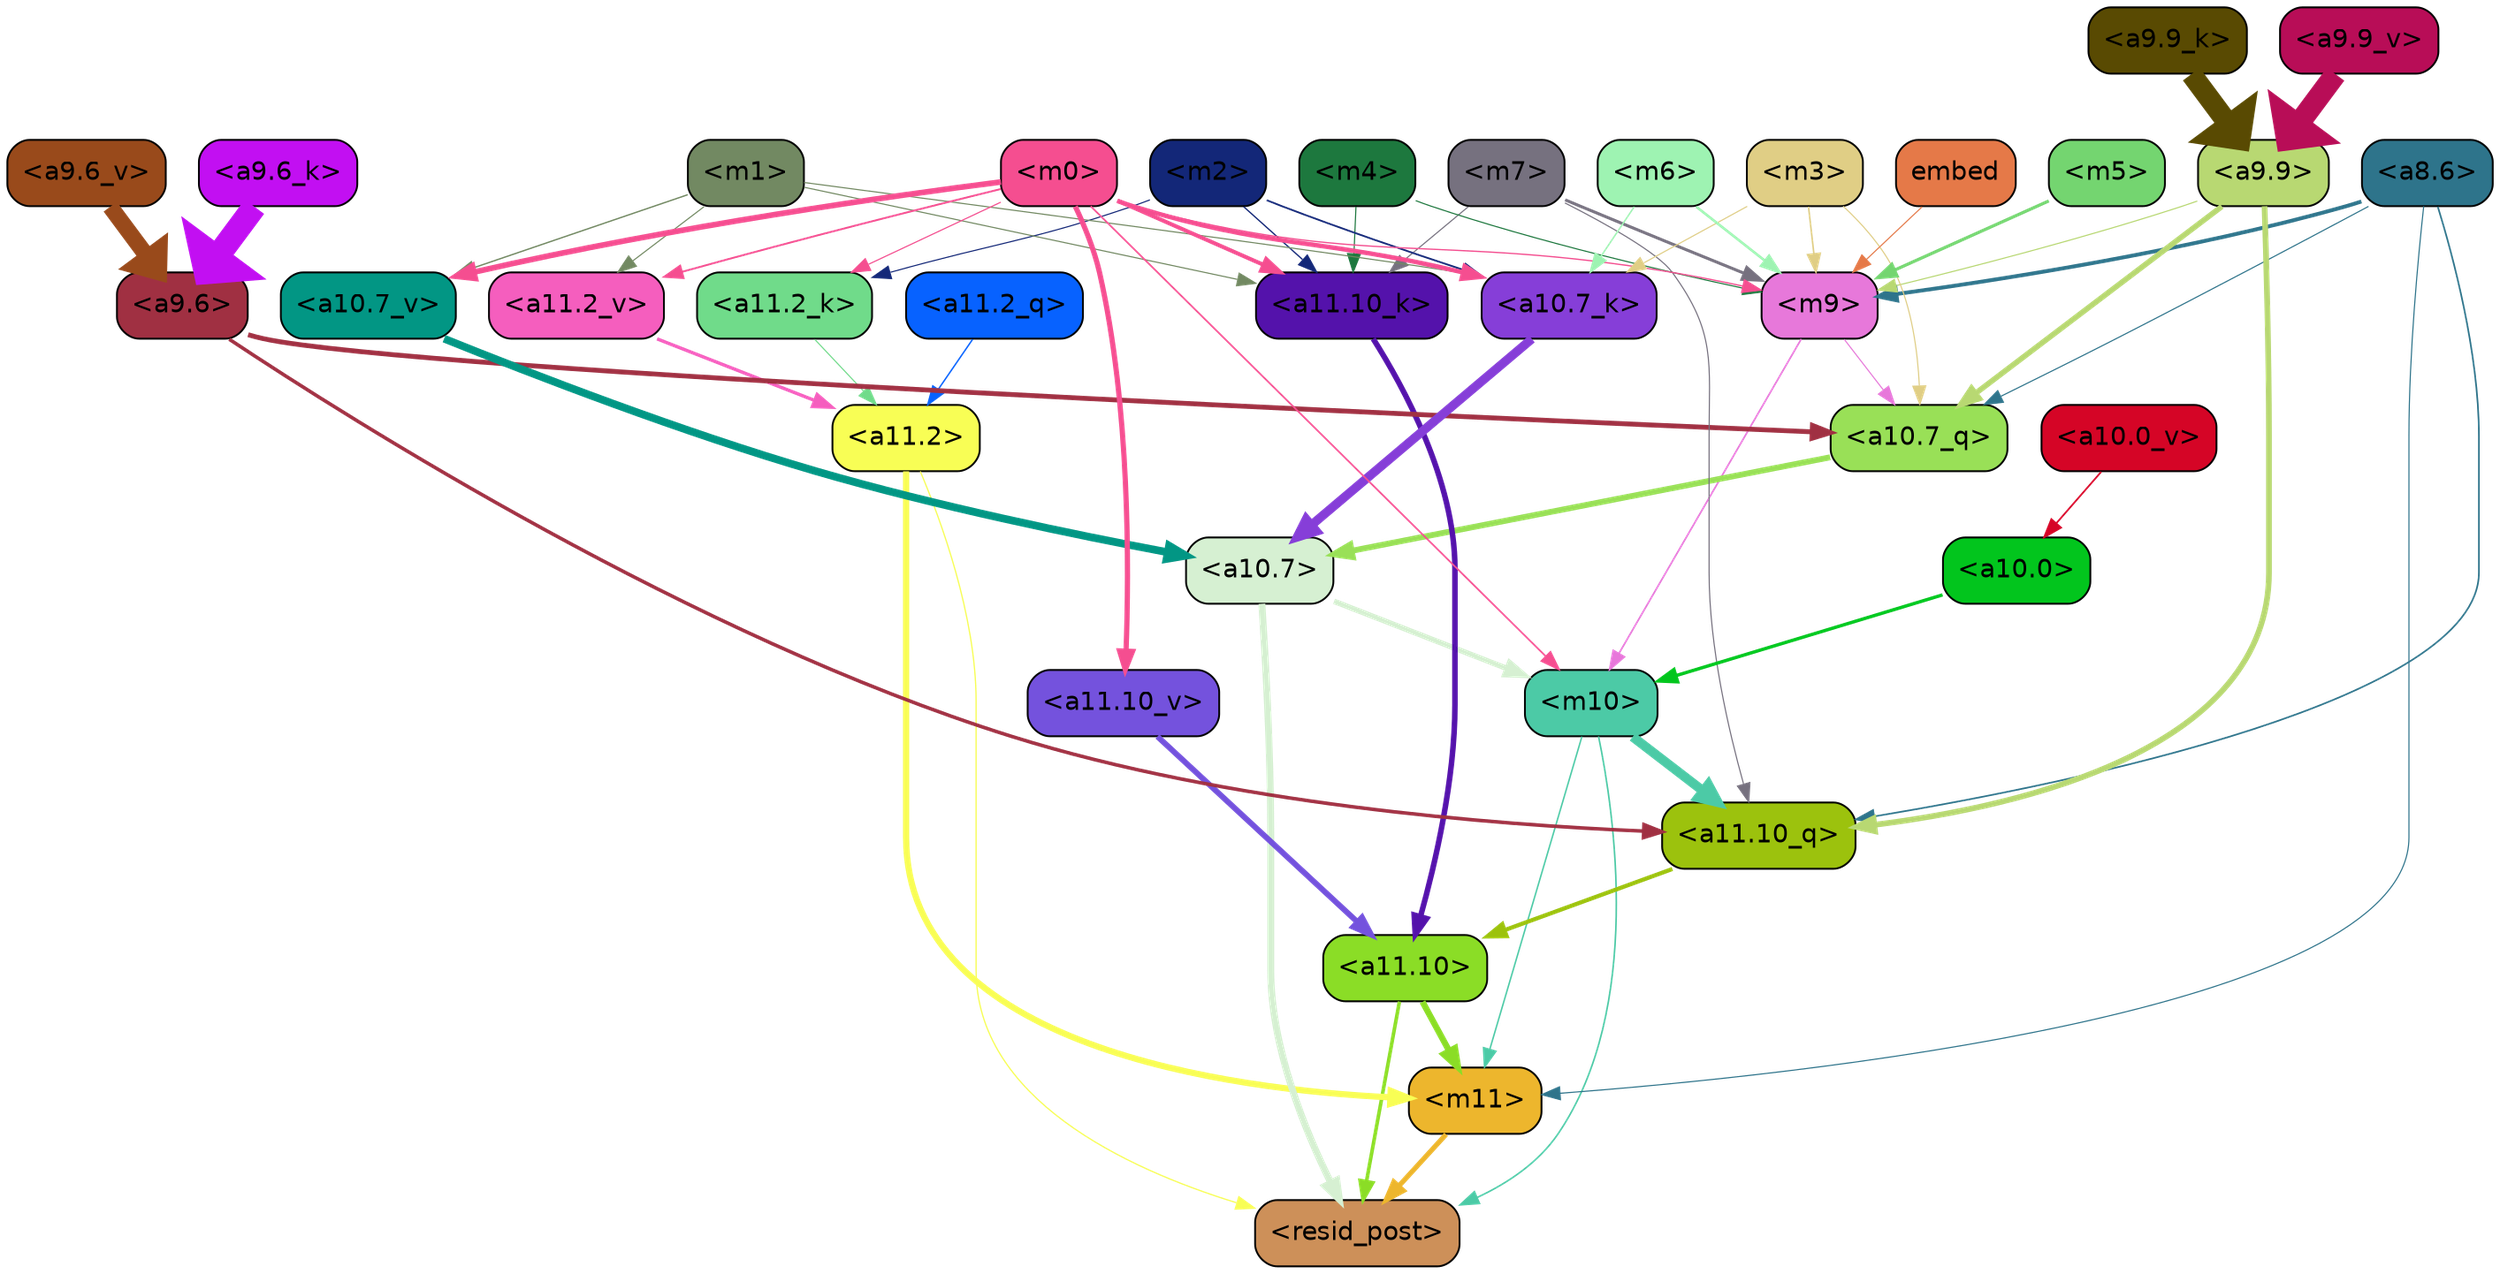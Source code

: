 strict digraph "" {
	graph [bgcolor=transparent,
		layout=dot,
		overlap=false,
		splines=true
	];
	"<m11>"	[color=black,
		fillcolor="#edb62d",
		fontname=Helvetica,
		shape=box,
		style="filled, rounded"];
	"<resid_post>"	[color=black,
		fillcolor="#cd9059",
		fontname=Helvetica,
		shape=box,
		style="filled, rounded"];
	"<m11>" -> "<resid_post>"	[color="#edb62d",
		penwidth=2.702841281890869];
	"<a11.10>"	[color=black,
		fillcolor="#8bdd26",
		fontname=Helvetica,
		shape=box,
		style="filled, rounded"];
	"<a11.10>" -> "<m11>"	[color="#8bdd26",
		penwidth=3.3565988540649414];
	"<a11.10>" -> "<resid_post>"	[color="#8bdd26",
		penwidth=1.9347846508026123];
	"<a11.2>"	[color=black,
		fillcolor="#f8fe55",
		fontname=Helvetica,
		shape=box,
		style="filled, rounded"];
	"<a11.2>" -> "<m11>"	[color="#f8fe55",
		penwidth=3.357710838317871];
	"<a11.2>" -> "<resid_post>"	[color="#f8fe55",
		penwidth=0.6756799221038818];
	"<m10>"	[color=black,
		fillcolor="#4ccaa6",
		fontname=Helvetica,
		shape=box,
		style="filled, rounded"];
	"<m10>" -> "<m11>"	[color="#4ccaa6",
		penwidth=0.7995781898498535];
	"<m10>" -> "<resid_post>"	[color="#4ccaa6",
		penwidth=0.84842848777771];
	"<a11.10_q>"	[color=black,
		fillcolor="#9cc20d",
		fontname=Helvetica,
		shape=box,
		style="filled, rounded"];
	"<m10>" -> "<a11.10_q>"	[color="#4ccaa6",
		penwidth=5.131217956542969];
	"<a10.7>"	[color=black,
		fillcolor="#d6f0d2",
		fontname=Helvetica,
		shape=box,
		style="filled, rounded"];
	"<a10.7>" -> "<resid_post>"	[color="#d6f0d2",
		penwidth=3.701959013938904];
	"<a10.7>" -> "<m10>"	[color="#d6f0d2",
		penwidth=2.9233598709106445];
	"<a8.6>"	[color=black,
		fillcolor="#2e748b",
		fontname=Helvetica,
		shape=box,
		style="filled, rounded"];
	"<a8.6>" -> "<m11>"	[color="#2e748b",
		penwidth=0.6];
	"<a8.6>" -> "<a11.10_q>"	[color="#2e748b",
		penwidth=0.8920164108276367];
	"<m9>"	[color=black,
		fillcolor="#e778da",
		fontname=Helvetica,
		shape=box,
		style="filled, rounded"];
	"<a8.6>" -> "<m9>"	[color="#2e748b",
		penwidth=2.0895538330078125];
	"<a10.7_q>"	[color=black,
		fillcolor="#99e057",
		fontname=Helvetica,
		shape=box,
		style="filled, rounded"];
	"<a8.6>" -> "<a10.7_q>"	[color="#2e748b",
		penwidth=0.6];
	"<a11.10_q>" -> "<a11.10>"	[color="#9cc20d",
		penwidth=2.230653762817383];
	"<a11.2_q>"	[color=black,
		fillcolor="#0762ff",
		fontname=Helvetica,
		shape=box,
		style="filled, rounded"];
	"<a11.2_q>" -> "<a11.2>"	[color="#0762ff",
		penwidth=0.7805061340332031];
	"<a11.10_k>"	[color=black,
		fillcolor="#5412ab",
		fontname=Helvetica,
		shape=box,
		style="filled, rounded"];
	"<a11.10_k>" -> "<a11.10>"	[color="#5412ab",
		penwidth=3.010073661804199];
	"<a11.2_k>"	[color=black,
		fillcolor="#70db8a",
		fontname=Helvetica,
		shape=box,
		style="filled, rounded"];
	"<a11.2_k>" -> "<a11.2>"	[color="#70db8a",
		penwidth=0.6];
	"<a11.10_v>"	[color=black,
		fillcolor="#7452dd",
		fontname=Helvetica,
		shape=box,
		style="filled, rounded"];
	"<a11.10_v>" -> "<a11.10>"	[color="#7452dd",
		penwidth=3.0961761474609375];
	"<a11.2_v>"	[color=black,
		fillcolor="#f55ebe",
		fontname=Helvetica,
		shape=box,
		style="filled, rounded"];
	"<a11.2_v>" -> "<a11.2>"	[color="#f55ebe",
		penwidth=1.7951231002807617];
	"<a9.9>"	[color=black,
		fillcolor="#b8d872",
		fontname=Helvetica,
		shape=box,
		style="filled, rounded"];
	"<a9.9>" -> "<a11.10_q>"	[color="#b8d872",
		penwidth=3.086172103881836];
	"<a9.9>" -> "<m9>"	[color="#b8d872",
		penwidth=0.6];
	"<a9.9>" -> "<a10.7_q>"	[color="#b8d872",
		penwidth=2.9829912185668945];
	"<a9.6>"	[color=black,
		fillcolor="#a03042",
		fontname=Helvetica,
		shape=box,
		style="filled, rounded"];
	"<a9.6>" -> "<a11.10_q>"	[color="#a03042",
		penwidth=1.9188203811645508];
	"<a9.6>" -> "<a10.7_q>"	[color="#a03042",
		penwidth=2.6223926544189453];
	"<m7>"	[color=black,
		fillcolor="#76717f",
		fontname=Helvetica,
		shape=box,
		style="filled, rounded"];
	"<m7>" -> "<a11.10_q>"	[color="#76717f",
		penwidth=0.6];
	"<m7>" -> "<a11.10_k>"	[color="#76717f",
		penwidth=0.6];
	"<m7>" -> "<m9>"	[color="#76717f",
		penwidth=1.602376937866211];
	"<m4>"	[color=black,
		fillcolor="#1d783e",
		fontname=Helvetica,
		shape=box,
		style="filled, rounded"];
	"<m4>" -> "<a11.10_k>"	[color="#1d783e",
		penwidth=0.6];
	"<m4>" -> "<m9>"	[color="#1d783e",
		penwidth=0.6];
	"<m2>"	[color=black,
		fillcolor="#132778",
		fontname=Helvetica,
		shape=box,
		style="filled, rounded"];
	"<m2>" -> "<a11.10_k>"	[color="#132778",
		penwidth=0.7053709030151367];
	"<m2>" -> "<a11.2_k>"	[color="#132778",
		penwidth=0.6];
	"<a10.7_k>"	[color=black,
		fillcolor="#863ed8",
		fontname=Helvetica,
		shape=box,
		style="filled, rounded"];
	"<m2>" -> "<a10.7_k>"	[color="#132778",
		penwidth=0.9458351135253906];
	"<m1>"	[color=black,
		fillcolor="#728962",
		fontname=Helvetica,
		shape=box,
		style="filled, rounded"];
	"<m1>" -> "<a11.10_k>"	[color="#728962",
		penwidth=0.6];
	"<m1>" -> "<a11.2_v>"	[color="#728962",
		penwidth=0.6];
	"<m1>" -> "<a10.7_k>"	[color="#728962",
		penwidth=0.6];
	"<a10.7_v>"	[color=black,
		fillcolor="#029684",
		fontname=Helvetica,
		shape=box,
		style="filled, rounded"];
	"<m1>" -> "<a10.7_v>"	[color="#728962",
		penwidth=0.7276821136474609];
	"<m0>"	[color=black,
		fillcolor="#f54e90",
		fontname=Helvetica,
		shape=box,
		style="filled, rounded"];
	"<m0>" -> "<m10>"	[color="#f54e90",
		penwidth=0.9029474258422852];
	"<m0>" -> "<a11.10_k>"	[color="#f54e90",
		penwidth=2.144052505493164];
	"<m0>" -> "<a11.2_k>"	[color="#f54e90",
		penwidth=0.6134786605834961];
	"<m0>" -> "<a11.10_v>"	[color="#f54e90",
		penwidth=2.813839912414551];
	"<m0>" -> "<a11.2_v>"	[color="#f54e90",
		penwidth=0.9900531768798828];
	"<m0>" -> "<m9>"	[color="#f54e90",
		penwidth=0.6837482452392578];
	"<m0>" -> "<a10.7_k>"	[color="#f54e90",
		penwidth=2.4311294555664062];
	"<m0>" -> "<a10.7_v>"	[color="#f54e90",
		penwidth=3.061185836791992];
	"<a10.0>"	[color=black,
		fillcolor="#02c51d",
		fontname=Helvetica,
		shape=box,
		style="filled, rounded"];
	"<a10.0>" -> "<m10>"	[color="#02c51d",
		penwidth=1.7953290939331055];
	"<m9>" -> "<m10>"	[color="#e778da",
		penwidth=0.8976783752441406];
	"<m9>" -> "<a10.7_q>"	[color="#e778da",
		penwidth=0.6];
	"<a10.7_q>" -> "<a10.7>"	[color="#99e057",
		penwidth=3.1667375564575195];
	"<a10.7_k>" -> "<a10.7>"	[color="#863ed8",
		penwidth=4.86921501159668];
	"<a10.7_v>" -> "<a10.7>"	[color="#029684",
		penwidth=4.189113616943359];
	"<a10.0_v>"	[color=black,
		fillcolor="#d50526",
		fontname=Helvetica,
		shape=box,
		style="filled, rounded"];
	"<a10.0_v>" -> "<a10.0>"	[color="#d50526",
		penwidth=0.9297943115234375];
	"<m3>"	[color=black,
		fillcolor="#e0ce85",
		fontname=Helvetica,
		shape=box,
		style="filled, rounded"];
	"<m3>" -> "<m9>"	[color="#e0ce85",
		penwidth=0.8340511322021484];
	"<m3>" -> "<a10.7_q>"	[color="#e0ce85",
		penwidth=0.6];
	"<m3>" -> "<a10.7_k>"	[color="#e0ce85",
		penwidth=0.6];
	"<m6>"	[color=black,
		fillcolor="#9ef3b2",
		fontname=Helvetica,
		shape=box,
		style="filled, rounded"];
	"<m6>" -> "<m9>"	[color="#9ef3b2",
		penwidth=1.3627052307128906];
	"<m6>" -> "<a10.7_k>"	[color="#9ef3b2",
		penwidth=0.7860317230224609];
	"<m5>"	[color=black,
		fillcolor="#74d570",
		fontname=Helvetica,
		shape=box,
		style="filled, rounded"];
	"<m5>" -> "<m9>"	[color="#74d570",
		penwidth=1.681243896484375];
	embed	[color=black,
		fillcolor="#e57948",
		fontname=Helvetica,
		shape=box,
		style="filled, rounded"];
	embed -> "<m9>"	[color="#e57948",
		penwidth=0.6];
	"<a9.9_k>"	[color=black,
		fillcolor="#594a02",
		fontname=Helvetica,
		shape=box,
		style="filled, rounded"];
	"<a9.9_k>" -> "<a9.9>"	[color="#594a02",
		penwidth=11.399191856384277];
	"<a9.6_k>"	[color=black,
		fillcolor="#c20ff2",
		fontname=Helvetica,
		shape=box,
		style="filled, rounded"];
	"<a9.6_k>" -> "<a9.6>"	[color="#c20ff2",
		penwidth=13.081165313720703];
	"<a9.9_v>"	[color=black,
		fillcolor="#b80d57",
		fontname=Helvetica,
		shape=box,
		style="filled, rounded"];
	"<a9.9_v>" -> "<a9.9>"	[color="#b80d57",
		penwidth=11.790493965148926];
	"<a9.6_v>"	[color=black,
		fillcolor="#994a1b",
		fontname=Helvetica,
		shape=box,
		style="filled, rounded"];
	"<a9.6_v>" -> "<a9.6>"	[color="#994a1b",
		penwidth=8.907938003540039];
}
